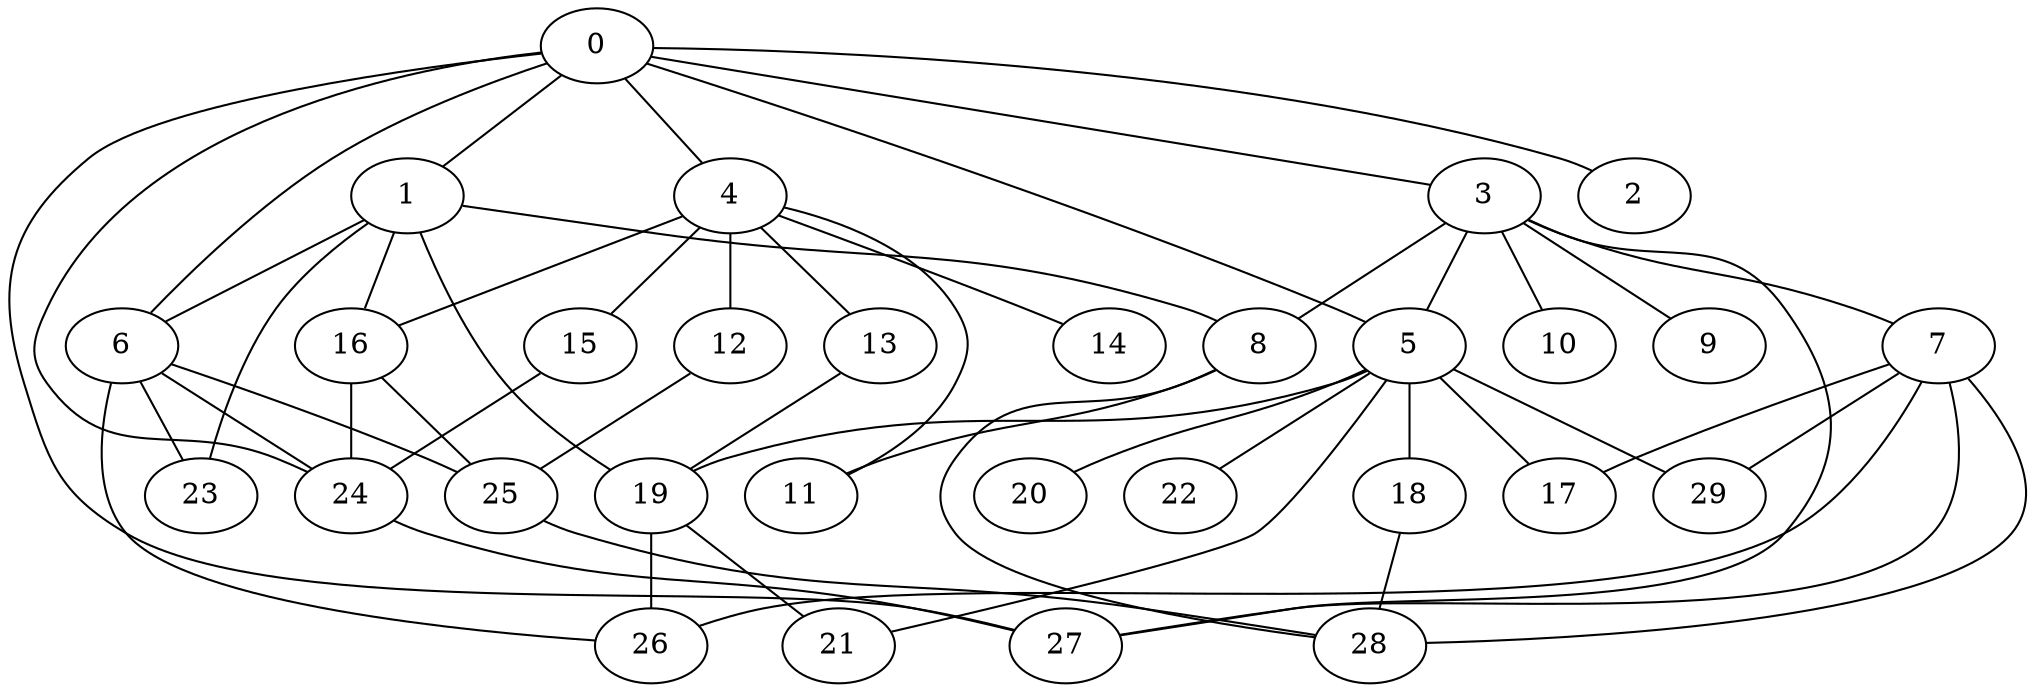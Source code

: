 
graph graphname {
    0 -- 1
0 -- 2
0 -- 3
0 -- 4
0 -- 5
0 -- 6
0 -- 27
0 -- 24
1 -- 6
1 -- 16
1 -- 23
1 -- 19
1 -- 8
3 -- 8
3 -- 10
3 -- 9
3 -- 7
3 -- 27
3 -- 5
4 -- 11
4 -- 12
4 -- 13
4 -- 14
4 -- 15
4 -- 16
5 -- 17
5 -- 18
5 -- 19
5 -- 20
5 -- 21
5 -- 22
5 -- 29
6 -- 24
6 -- 25
6 -- 23
6 -- 26
7 -- 27
7 -- 26
7 -- 28
7 -- 29
7 -- 17
8 -- 28
8 -- 11
12 -- 25
13 -- 19
15 -- 24
16 -- 24
16 -- 25
18 -- 28
19 -- 26
19 -- 21
24 -- 27
25 -- 28

}
